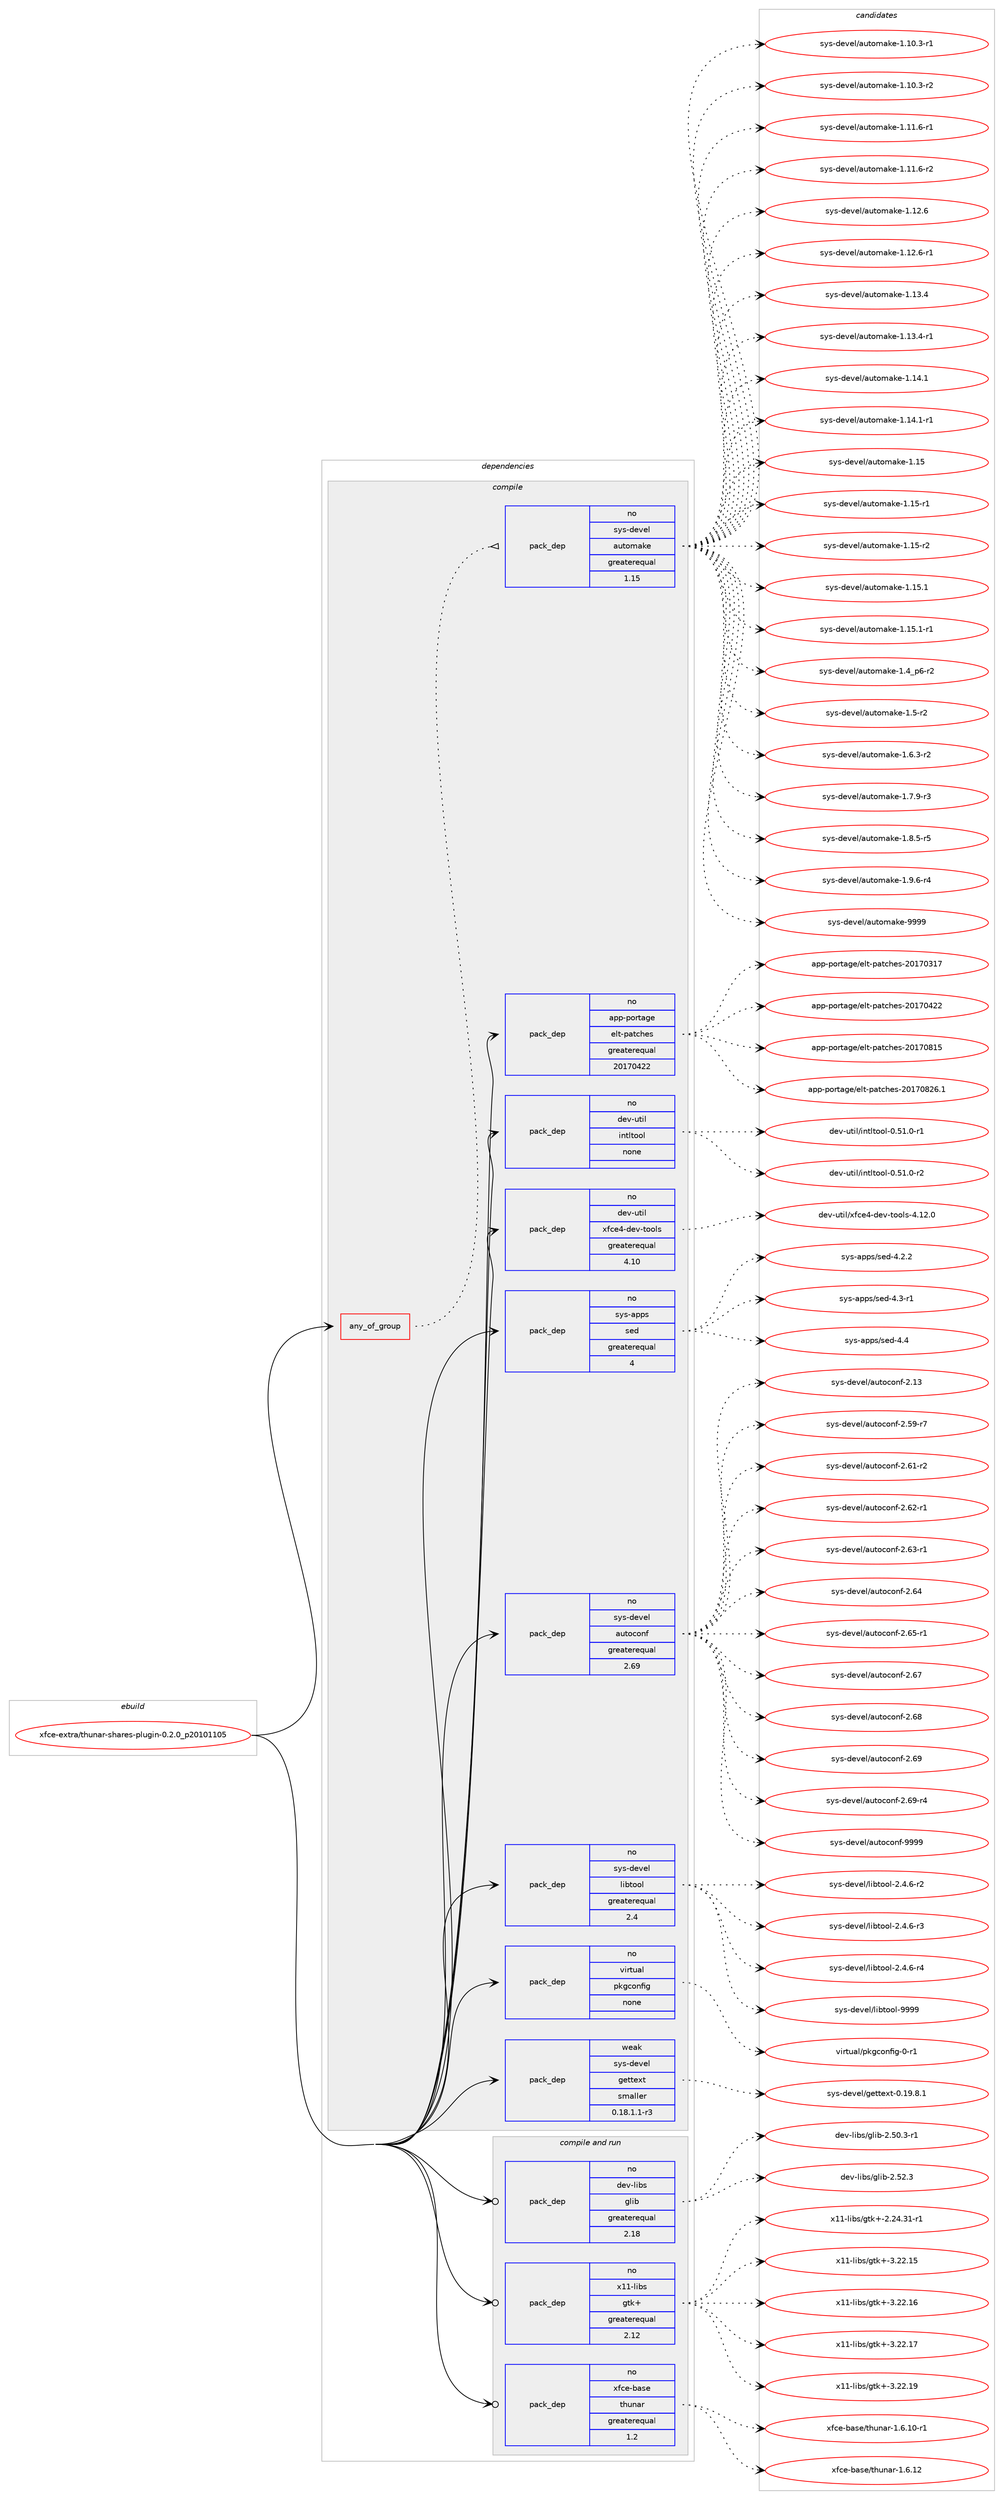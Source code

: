 digraph prolog {

# *************
# Graph options
# *************

newrank=true;
concentrate=true;
compound=true;
graph [rankdir=LR,fontname=Helvetica,fontsize=10,ranksep=1.5];#, ranksep=2.5, nodesep=0.2];
edge  [arrowhead=vee];
node  [fontname=Helvetica,fontsize=10];

# **********
# The ebuild
# **********

subgraph cluster_leftcol {
color=gray;
rank=same;
label=<<i>ebuild</i>>;
id [label="xfce-extra/thunar-shares-plugin-0.2.0_p20101105", color=red, width=4, href="../xfce-extra/thunar-shares-plugin-0.2.0_p20101105.svg"];
}

# ****************
# The dependencies
# ****************

subgraph cluster_midcol {
color=gray;
label=<<i>dependencies</i>>;
subgraph cluster_compile {
fillcolor="#eeeeee";
style=filled;
label=<<i>compile</i>>;
subgraph any9821 {
dependency535222 [label=<<TABLE BORDER="0" CELLBORDER="1" CELLSPACING="0" CELLPADDING="4"><TR><TD CELLPADDING="10">any_of_group</TD></TR></TABLE>>, shape=none, color=red];subgraph pack400389 {
dependency535223 [label=<<TABLE BORDER="0" CELLBORDER="1" CELLSPACING="0" CELLPADDING="4" WIDTH="220"><TR><TD ROWSPAN="6" CELLPADDING="30">pack_dep</TD></TR><TR><TD WIDTH="110">no</TD></TR><TR><TD>sys-devel</TD></TR><TR><TD>automake</TD></TR><TR><TD>greaterequal</TD></TR><TR><TD>1.15</TD></TR></TABLE>>, shape=none, color=blue];
}
dependency535222:e -> dependency535223:w [weight=20,style="dotted",arrowhead="oinv"];
}
id:e -> dependency535222:w [weight=20,style="solid",arrowhead="vee"];
subgraph pack400390 {
dependency535224 [label=<<TABLE BORDER="0" CELLBORDER="1" CELLSPACING="0" CELLPADDING="4" WIDTH="220"><TR><TD ROWSPAN="6" CELLPADDING="30">pack_dep</TD></TR><TR><TD WIDTH="110">no</TD></TR><TR><TD>app-portage</TD></TR><TR><TD>elt-patches</TD></TR><TR><TD>greaterequal</TD></TR><TR><TD>20170422</TD></TR></TABLE>>, shape=none, color=blue];
}
id:e -> dependency535224:w [weight=20,style="solid",arrowhead="vee"];
subgraph pack400391 {
dependency535225 [label=<<TABLE BORDER="0" CELLBORDER="1" CELLSPACING="0" CELLPADDING="4" WIDTH="220"><TR><TD ROWSPAN="6" CELLPADDING="30">pack_dep</TD></TR><TR><TD WIDTH="110">no</TD></TR><TR><TD>dev-util</TD></TR><TR><TD>intltool</TD></TR><TR><TD>none</TD></TR><TR><TD></TD></TR></TABLE>>, shape=none, color=blue];
}
id:e -> dependency535225:w [weight=20,style="solid",arrowhead="vee"];
subgraph pack400392 {
dependency535226 [label=<<TABLE BORDER="0" CELLBORDER="1" CELLSPACING="0" CELLPADDING="4" WIDTH="220"><TR><TD ROWSPAN="6" CELLPADDING="30">pack_dep</TD></TR><TR><TD WIDTH="110">no</TD></TR><TR><TD>dev-util</TD></TR><TR><TD>xfce4-dev-tools</TD></TR><TR><TD>greaterequal</TD></TR><TR><TD>4.10</TD></TR></TABLE>>, shape=none, color=blue];
}
id:e -> dependency535226:w [weight=20,style="solid",arrowhead="vee"];
subgraph pack400393 {
dependency535227 [label=<<TABLE BORDER="0" CELLBORDER="1" CELLSPACING="0" CELLPADDING="4" WIDTH="220"><TR><TD ROWSPAN="6" CELLPADDING="30">pack_dep</TD></TR><TR><TD WIDTH="110">no</TD></TR><TR><TD>sys-apps</TD></TR><TR><TD>sed</TD></TR><TR><TD>greaterequal</TD></TR><TR><TD>4</TD></TR></TABLE>>, shape=none, color=blue];
}
id:e -> dependency535227:w [weight=20,style="solid",arrowhead="vee"];
subgraph pack400394 {
dependency535228 [label=<<TABLE BORDER="0" CELLBORDER="1" CELLSPACING="0" CELLPADDING="4" WIDTH="220"><TR><TD ROWSPAN="6" CELLPADDING="30">pack_dep</TD></TR><TR><TD WIDTH="110">no</TD></TR><TR><TD>sys-devel</TD></TR><TR><TD>autoconf</TD></TR><TR><TD>greaterequal</TD></TR><TR><TD>2.69</TD></TR></TABLE>>, shape=none, color=blue];
}
id:e -> dependency535228:w [weight=20,style="solid",arrowhead="vee"];
subgraph pack400395 {
dependency535229 [label=<<TABLE BORDER="0" CELLBORDER="1" CELLSPACING="0" CELLPADDING="4" WIDTH="220"><TR><TD ROWSPAN="6" CELLPADDING="30">pack_dep</TD></TR><TR><TD WIDTH="110">no</TD></TR><TR><TD>sys-devel</TD></TR><TR><TD>libtool</TD></TR><TR><TD>greaterequal</TD></TR><TR><TD>2.4</TD></TR></TABLE>>, shape=none, color=blue];
}
id:e -> dependency535229:w [weight=20,style="solid",arrowhead="vee"];
subgraph pack400396 {
dependency535230 [label=<<TABLE BORDER="0" CELLBORDER="1" CELLSPACING="0" CELLPADDING="4" WIDTH="220"><TR><TD ROWSPAN="6" CELLPADDING="30">pack_dep</TD></TR><TR><TD WIDTH="110">no</TD></TR><TR><TD>virtual</TD></TR><TR><TD>pkgconfig</TD></TR><TR><TD>none</TD></TR><TR><TD></TD></TR></TABLE>>, shape=none, color=blue];
}
id:e -> dependency535230:w [weight=20,style="solid",arrowhead="vee"];
subgraph pack400397 {
dependency535231 [label=<<TABLE BORDER="0" CELLBORDER="1" CELLSPACING="0" CELLPADDING="4" WIDTH="220"><TR><TD ROWSPAN="6" CELLPADDING="30">pack_dep</TD></TR><TR><TD WIDTH="110">weak</TD></TR><TR><TD>sys-devel</TD></TR><TR><TD>gettext</TD></TR><TR><TD>smaller</TD></TR><TR><TD>0.18.1.1-r3</TD></TR></TABLE>>, shape=none, color=blue];
}
id:e -> dependency535231:w [weight=20,style="solid",arrowhead="vee"];
}
subgraph cluster_compileandrun {
fillcolor="#eeeeee";
style=filled;
label=<<i>compile and run</i>>;
subgraph pack400398 {
dependency535232 [label=<<TABLE BORDER="0" CELLBORDER="1" CELLSPACING="0" CELLPADDING="4" WIDTH="220"><TR><TD ROWSPAN="6" CELLPADDING="30">pack_dep</TD></TR><TR><TD WIDTH="110">no</TD></TR><TR><TD>dev-libs</TD></TR><TR><TD>glib</TD></TR><TR><TD>greaterequal</TD></TR><TR><TD>2.18</TD></TR></TABLE>>, shape=none, color=blue];
}
id:e -> dependency535232:w [weight=20,style="solid",arrowhead="odotvee"];
subgraph pack400399 {
dependency535233 [label=<<TABLE BORDER="0" CELLBORDER="1" CELLSPACING="0" CELLPADDING="4" WIDTH="220"><TR><TD ROWSPAN="6" CELLPADDING="30">pack_dep</TD></TR><TR><TD WIDTH="110">no</TD></TR><TR><TD>x11-libs</TD></TR><TR><TD>gtk+</TD></TR><TR><TD>greaterequal</TD></TR><TR><TD>2.12</TD></TR></TABLE>>, shape=none, color=blue];
}
id:e -> dependency535233:w [weight=20,style="solid",arrowhead="odotvee"];
subgraph pack400400 {
dependency535234 [label=<<TABLE BORDER="0" CELLBORDER="1" CELLSPACING="0" CELLPADDING="4" WIDTH="220"><TR><TD ROWSPAN="6" CELLPADDING="30">pack_dep</TD></TR><TR><TD WIDTH="110">no</TD></TR><TR><TD>xfce-base</TD></TR><TR><TD>thunar</TD></TR><TR><TD>greaterequal</TD></TR><TR><TD>1.2</TD></TR></TABLE>>, shape=none, color=blue];
}
id:e -> dependency535234:w [weight=20,style="solid",arrowhead="odotvee"];
}
subgraph cluster_run {
fillcolor="#eeeeee";
style=filled;
label=<<i>run</i>>;
}
}

# **************
# The candidates
# **************

subgraph cluster_choices {
rank=same;
color=gray;
label=<<i>candidates</i>>;

subgraph choice400389 {
color=black;
nodesep=1;
choice11512111545100101118101108479711711611110997107101454946494846514511449 [label="sys-devel/automake-1.10.3-r1", color=red, width=4,href="../sys-devel/automake-1.10.3-r1.svg"];
choice11512111545100101118101108479711711611110997107101454946494846514511450 [label="sys-devel/automake-1.10.3-r2", color=red, width=4,href="../sys-devel/automake-1.10.3-r2.svg"];
choice11512111545100101118101108479711711611110997107101454946494946544511449 [label="sys-devel/automake-1.11.6-r1", color=red, width=4,href="../sys-devel/automake-1.11.6-r1.svg"];
choice11512111545100101118101108479711711611110997107101454946494946544511450 [label="sys-devel/automake-1.11.6-r2", color=red, width=4,href="../sys-devel/automake-1.11.6-r2.svg"];
choice1151211154510010111810110847971171161111099710710145494649504654 [label="sys-devel/automake-1.12.6", color=red, width=4,href="../sys-devel/automake-1.12.6.svg"];
choice11512111545100101118101108479711711611110997107101454946495046544511449 [label="sys-devel/automake-1.12.6-r1", color=red, width=4,href="../sys-devel/automake-1.12.6-r1.svg"];
choice1151211154510010111810110847971171161111099710710145494649514652 [label="sys-devel/automake-1.13.4", color=red, width=4,href="../sys-devel/automake-1.13.4.svg"];
choice11512111545100101118101108479711711611110997107101454946495146524511449 [label="sys-devel/automake-1.13.4-r1", color=red, width=4,href="../sys-devel/automake-1.13.4-r1.svg"];
choice1151211154510010111810110847971171161111099710710145494649524649 [label="sys-devel/automake-1.14.1", color=red, width=4,href="../sys-devel/automake-1.14.1.svg"];
choice11512111545100101118101108479711711611110997107101454946495246494511449 [label="sys-devel/automake-1.14.1-r1", color=red, width=4,href="../sys-devel/automake-1.14.1-r1.svg"];
choice115121115451001011181011084797117116111109971071014549464953 [label="sys-devel/automake-1.15", color=red, width=4,href="../sys-devel/automake-1.15.svg"];
choice1151211154510010111810110847971171161111099710710145494649534511449 [label="sys-devel/automake-1.15-r1", color=red, width=4,href="../sys-devel/automake-1.15-r1.svg"];
choice1151211154510010111810110847971171161111099710710145494649534511450 [label="sys-devel/automake-1.15-r2", color=red, width=4,href="../sys-devel/automake-1.15-r2.svg"];
choice1151211154510010111810110847971171161111099710710145494649534649 [label="sys-devel/automake-1.15.1", color=red, width=4,href="../sys-devel/automake-1.15.1.svg"];
choice11512111545100101118101108479711711611110997107101454946495346494511449 [label="sys-devel/automake-1.15.1-r1", color=red, width=4,href="../sys-devel/automake-1.15.1-r1.svg"];
choice115121115451001011181011084797117116111109971071014549465295112544511450 [label="sys-devel/automake-1.4_p6-r2", color=red, width=4,href="../sys-devel/automake-1.4_p6-r2.svg"];
choice11512111545100101118101108479711711611110997107101454946534511450 [label="sys-devel/automake-1.5-r2", color=red, width=4,href="../sys-devel/automake-1.5-r2.svg"];
choice115121115451001011181011084797117116111109971071014549465446514511450 [label="sys-devel/automake-1.6.3-r2", color=red, width=4,href="../sys-devel/automake-1.6.3-r2.svg"];
choice115121115451001011181011084797117116111109971071014549465546574511451 [label="sys-devel/automake-1.7.9-r3", color=red, width=4,href="../sys-devel/automake-1.7.9-r3.svg"];
choice115121115451001011181011084797117116111109971071014549465646534511453 [label="sys-devel/automake-1.8.5-r5", color=red, width=4,href="../sys-devel/automake-1.8.5-r5.svg"];
choice115121115451001011181011084797117116111109971071014549465746544511452 [label="sys-devel/automake-1.9.6-r4", color=red, width=4,href="../sys-devel/automake-1.9.6-r4.svg"];
choice115121115451001011181011084797117116111109971071014557575757 [label="sys-devel/automake-9999", color=red, width=4,href="../sys-devel/automake-9999.svg"];
dependency535223:e -> choice11512111545100101118101108479711711611110997107101454946494846514511449:w [style=dotted,weight="100"];
dependency535223:e -> choice11512111545100101118101108479711711611110997107101454946494846514511450:w [style=dotted,weight="100"];
dependency535223:e -> choice11512111545100101118101108479711711611110997107101454946494946544511449:w [style=dotted,weight="100"];
dependency535223:e -> choice11512111545100101118101108479711711611110997107101454946494946544511450:w [style=dotted,weight="100"];
dependency535223:e -> choice1151211154510010111810110847971171161111099710710145494649504654:w [style=dotted,weight="100"];
dependency535223:e -> choice11512111545100101118101108479711711611110997107101454946495046544511449:w [style=dotted,weight="100"];
dependency535223:e -> choice1151211154510010111810110847971171161111099710710145494649514652:w [style=dotted,weight="100"];
dependency535223:e -> choice11512111545100101118101108479711711611110997107101454946495146524511449:w [style=dotted,weight="100"];
dependency535223:e -> choice1151211154510010111810110847971171161111099710710145494649524649:w [style=dotted,weight="100"];
dependency535223:e -> choice11512111545100101118101108479711711611110997107101454946495246494511449:w [style=dotted,weight="100"];
dependency535223:e -> choice115121115451001011181011084797117116111109971071014549464953:w [style=dotted,weight="100"];
dependency535223:e -> choice1151211154510010111810110847971171161111099710710145494649534511449:w [style=dotted,weight="100"];
dependency535223:e -> choice1151211154510010111810110847971171161111099710710145494649534511450:w [style=dotted,weight="100"];
dependency535223:e -> choice1151211154510010111810110847971171161111099710710145494649534649:w [style=dotted,weight="100"];
dependency535223:e -> choice11512111545100101118101108479711711611110997107101454946495346494511449:w [style=dotted,weight="100"];
dependency535223:e -> choice115121115451001011181011084797117116111109971071014549465295112544511450:w [style=dotted,weight="100"];
dependency535223:e -> choice11512111545100101118101108479711711611110997107101454946534511450:w [style=dotted,weight="100"];
dependency535223:e -> choice115121115451001011181011084797117116111109971071014549465446514511450:w [style=dotted,weight="100"];
dependency535223:e -> choice115121115451001011181011084797117116111109971071014549465546574511451:w [style=dotted,weight="100"];
dependency535223:e -> choice115121115451001011181011084797117116111109971071014549465646534511453:w [style=dotted,weight="100"];
dependency535223:e -> choice115121115451001011181011084797117116111109971071014549465746544511452:w [style=dotted,weight="100"];
dependency535223:e -> choice115121115451001011181011084797117116111109971071014557575757:w [style=dotted,weight="100"];
}
subgraph choice400390 {
color=black;
nodesep=1;
choice97112112451121111141169710310147101108116451129711699104101115455048495548514955 [label="app-portage/elt-patches-20170317", color=red, width=4,href="../app-portage/elt-patches-20170317.svg"];
choice97112112451121111141169710310147101108116451129711699104101115455048495548525050 [label="app-portage/elt-patches-20170422", color=red, width=4,href="../app-portage/elt-patches-20170422.svg"];
choice97112112451121111141169710310147101108116451129711699104101115455048495548564953 [label="app-portage/elt-patches-20170815", color=red, width=4,href="../app-portage/elt-patches-20170815.svg"];
choice971121124511211111411697103101471011081164511297116991041011154550484955485650544649 [label="app-portage/elt-patches-20170826.1", color=red, width=4,href="../app-portage/elt-patches-20170826.1.svg"];
dependency535224:e -> choice97112112451121111141169710310147101108116451129711699104101115455048495548514955:w [style=dotted,weight="100"];
dependency535224:e -> choice97112112451121111141169710310147101108116451129711699104101115455048495548525050:w [style=dotted,weight="100"];
dependency535224:e -> choice97112112451121111141169710310147101108116451129711699104101115455048495548564953:w [style=dotted,weight="100"];
dependency535224:e -> choice971121124511211111411697103101471011081164511297116991041011154550484955485650544649:w [style=dotted,weight="100"];
}
subgraph choice400391 {
color=black;
nodesep=1;
choice1001011184511711610510847105110116108116111111108454846534946484511449 [label="dev-util/intltool-0.51.0-r1", color=red, width=4,href="../dev-util/intltool-0.51.0-r1.svg"];
choice1001011184511711610510847105110116108116111111108454846534946484511450 [label="dev-util/intltool-0.51.0-r2", color=red, width=4,href="../dev-util/intltool-0.51.0-r2.svg"];
dependency535225:e -> choice1001011184511711610510847105110116108116111111108454846534946484511449:w [style=dotted,weight="100"];
dependency535225:e -> choice1001011184511711610510847105110116108116111111108454846534946484511450:w [style=dotted,weight="100"];
}
subgraph choice400392 {
color=black;
nodesep=1;
choice10010111845117116105108471201029910152451001011184511611111110811545524649504648 [label="dev-util/xfce4-dev-tools-4.12.0", color=red, width=4,href="../dev-util/xfce4-dev-tools-4.12.0.svg"];
dependency535226:e -> choice10010111845117116105108471201029910152451001011184511611111110811545524649504648:w [style=dotted,weight="100"];
}
subgraph choice400393 {
color=black;
nodesep=1;
choice115121115459711211211547115101100455246504650 [label="sys-apps/sed-4.2.2", color=red, width=4,href="../sys-apps/sed-4.2.2.svg"];
choice115121115459711211211547115101100455246514511449 [label="sys-apps/sed-4.3-r1", color=red, width=4,href="../sys-apps/sed-4.3-r1.svg"];
choice11512111545971121121154711510110045524652 [label="sys-apps/sed-4.4", color=red, width=4,href="../sys-apps/sed-4.4.svg"];
dependency535227:e -> choice115121115459711211211547115101100455246504650:w [style=dotted,weight="100"];
dependency535227:e -> choice115121115459711211211547115101100455246514511449:w [style=dotted,weight="100"];
dependency535227:e -> choice11512111545971121121154711510110045524652:w [style=dotted,weight="100"];
}
subgraph choice400394 {
color=black;
nodesep=1;
choice115121115451001011181011084797117116111991111101024550464951 [label="sys-devel/autoconf-2.13", color=red, width=4,href="../sys-devel/autoconf-2.13.svg"];
choice1151211154510010111810110847971171161119911111010245504653574511455 [label="sys-devel/autoconf-2.59-r7", color=red, width=4,href="../sys-devel/autoconf-2.59-r7.svg"];
choice1151211154510010111810110847971171161119911111010245504654494511450 [label="sys-devel/autoconf-2.61-r2", color=red, width=4,href="../sys-devel/autoconf-2.61-r2.svg"];
choice1151211154510010111810110847971171161119911111010245504654504511449 [label="sys-devel/autoconf-2.62-r1", color=red, width=4,href="../sys-devel/autoconf-2.62-r1.svg"];
choice1151211154510010111810110847971171161119911111010245504654514511449 [label="sys-devel/autoconf-2.63-r1", color=red, width=4,href="../sys-devel/autoconf-2.63-r1.svg"];
choice115121115451001011181011084797117116111991111101024550465452 [label="sys-devel/autoconf-2.64", color=red, width=4,href="../sys-devel/autoconf-2.64.svg"];
choice1151211154510010111810110847971171161119911111010245504654534511449 [label="sys-devel/autoconf-2.65-r1", color=red, width=4,href="../sys-devel/autoconf-2.65-r1.svg"];
choice115121115451001011181011084797117116111991111101024550465455 [label="sys-devel/autoconf-2.67", color=red, width=4,href="../sys-devel/autoconf-2.67.svg"];
choice115121115451001011181011084797117116111991111101024550465456 [label="sys-devel/autoconf-2.68", color=red, width=4,href="../sys-devel/autoconf-2.68.svg"];
choice115121115451001011181011084797117116111991111101024550465457 [label="sys-devel/autoconf-2.69", color=red, width=4,href="../sys-devel/autoconf-2.69.svg"];
choice1151211154510010111810110847971171161119911111010245504654574511452 [label="sys-devel/autoconf-2.69-r4", color=red, width=4,href="../sys-devel/autoconf-2.69-r4.svg"];
choice115121115451001011181011084797117116111991111101024557575757 [label="sys-devel/autoconf-9999", color=red, width=4,href="../sys-devel/autoconf-9999.svg"];
dependency535228:e -> choice115121115451001011181011084797117116111991111101024550464951:w [style=dotted,weight="100"];
dependency535228:e -> choice1151211154510010111810110847971171161119911111010245504653574511455:w [style=dotted,weight="100"];
dependency535228:e -> choice1151211154510010111810110847971171161119911111010245504654494511450:w [style=dotted,weight="100"];
dependency535228:e -> choice1151211154510010111810110847971171161119911111010245504654504511449:w [style=dotted,weight="100"];
dependency535228:e -> choice1151211154510010111810110847971171161119911111010245504654514511449:w [style=dotted,weight="100"];
dependency535228:e -> choice115121115451001011181011084797117116111991111101024550465452:w [style=dotted,weight="100"];
dependency535228:e -> choice1151211154510010111810110847971171161119911111010245504654534511449:w [style=dotted,weight="100"];
dependency535228:e -> choice115121115451001011181011084797117116111991111101024550465455:w [style=dotted,weight="100"];
dependency535228:e -> choice115121115451001011181011084797117116111991111101024550465456:w [style=dotted,weight="100"];
dependency535228:e -> choice115121115451001011181011084797117116111991111101024550465457:w [style=dotted,weight="100"];
dependency535228:e -> choice1151211154510010111810110847971171161119911111010245504654574511452:w [style=dotted,weight="100"];
dependency535228:e -> choice115121115451001011181011084797117116111991111101024557575757:w [style=dotted,weight="100"];
}
subgraph choice400395 {
color=black;
nodesep=1;
choice1151211154510010111810110847108105981161111111084550465246544511450 [label="sys-devel/libtool-2.4.6-r2", color=red, width=4,href="../sys-devel/libtool-2.4.6-r2.svg"];
choice1151211154510010111810110847108105981161111111084550465246544511451 [label="sys-devel/libtool-2.4.6-r3", color=red, width=4,href="../sys-devel/libtool-2.4.6-r3.svg"];
choice1151211154510010111810110847108105981161111111084550465246544511452 [label="sys-devel/libtool-2.4.6-r4", color=red, width=4,href="../sys-devel/libtool-2.4.6-r4.svg"];
choice1151211154510010111810110847108105981161111111084557575757 [label="sys-devel/libtool-9999", color=red, width=4,href="../sys-devel/libtool-9999.svg"];
dependency535229:e -> choice1151211154510010111810110847108105981161111111084550465246544511450:w [style=dotted,weight="100"];
dependency535229:e -> choice1151211154510010111810110847108105981161111111084550465246544511451:w [style=dotted,weight="100"];
dependency535229:e -> choice1151211154510010111810110847108105981161111111084550465246544511452:w [style=dotted,weight="100"];
dependency535229:e -> choice1151211154510010111810110847108105981161111111084557575757:w [style=dotted,weight="100"];
}
subgraph choice400396 {
color=black;
nodesep=1;
choice11810511411611797108471121071039911111010210510345484511449 [label="virtual/pkgconfig-0-r1", color=red, width=4,href="../virtual/pkgconfig-0-r1.svg"];
dependency535230:e -> choice11810511411611797108471121071039911111010210510345484511449:w [style=dotted,weight="100"];
}
subgraph choice400397 {
color=black;
nodesep=1;
choice1151211154510010111810110847103101116116101120116454846495746564649 [label="sys-devel/gettext-0.19.8.1", color=red, width=4,href="../sys-devel/gettext-0.19.8.1.svg"];
dependency535231:e -> choice1151211154510010111810110847103101116116101120116454846495746564649:w [style=dotted,weight="100"];
}
subgraph choice400398 {
color=black;
nodesep=1;
choice10010111845108105981154710310810598455046534846514511449 [label="dev-libs/glib-2.50.3-r1", color=red, width=4,href="../dev-libs/glib-2.50.3-r1.svg"];
choice1001011184510810598115471031081059845504653504651 [label="dev-libs/glib-2.52.3", color=red, width=4,href="../dev-libs/glib-2.52.3.svg"];
dependency535232:e -> choice10010111845108105981154710310810598455046534846514511449:w [style=dotted,weight="100"];
dependency535232:e -> choice1001011184510810598115471031081059845504653504651:w [style=dotted,weight="100"];
}
subgraph choice400399 {
color=black;
nodesep=1;
choice12049494510810598115471031161074345504650524651494511449 [label="x11-libs/gtk+-2.24.31-r1", color=red, width=4,href="../x11-libs/gtk+-2.24.31-r1.svg"];
choice1204949451081059811547103116107434551465050464953 [label="x11-libs/gtk+-3.22.15", color=red, width=4,href="../x11-libs/gtk+-3.22.15.svg"];
choice1204949451081059811547103116107434551465050464954 [label="x11-libs/gtk+-3.22.16", color=red, width=4,href="../x11-libs/gtk+-3.22.16.svg"];
choice1204949451081059811547103116107434551465050464955 [label="x11-libs/gtk+-3.22.17", color=red, width=4,href="../x11-libs/gtk+-3.22.17.svg"];
choice1204949451081059811547103116107434551465050464957 [label="x11-libs/gtk+-3.22.19", color=red, width=4,href="../x11-libs/gtk+-3.22.19.svg"];
dependency535233:e -> choice12049494510810598115471031161074345504650524651494511449:w [style=dotted,weight="100"];
dependency535233:e -> choice1204949451081059811547103116107434551465050464953:w [style=dotted,weight="100"];
dependency535233:e -> choice1204949451081059811547103116107434551465050464954:w [style=dotted,weight="100"];
dependency535233:e -> choice1204949451081059811547103116107434551465050464955:w [style=dotted,weight="100"];
dependency535233:e -> choice1204949451081059811547103116107434551465050464957:w [style=dotted,weight="100"];
}
subgraph choice400400 {
color=black;
nodesep=1;
choice120102991014598971151014711610411711097114454946544649484511449 [label="xfce-base/thunar-1.6.10-r1", color=red, width=4,href="../xfce-base/thunar-1.6.10-r1.svg"];
choice12010299101459897115101471161041171109711445494654464950 [label="xfce-base/thunar-1.6.12", color=red, width=4,href="../xfce-base/thunar-1.6.12.svg"];
dependency535234:e -> choice120102991014598971151014711610411711097114454946544649484511449:w [style=dotted,weight="100"];
dependency535234:e -> choice12010299101459897115101471161041171109711445494654464950:w [style=dotted,weight="100"];
}
}

}
